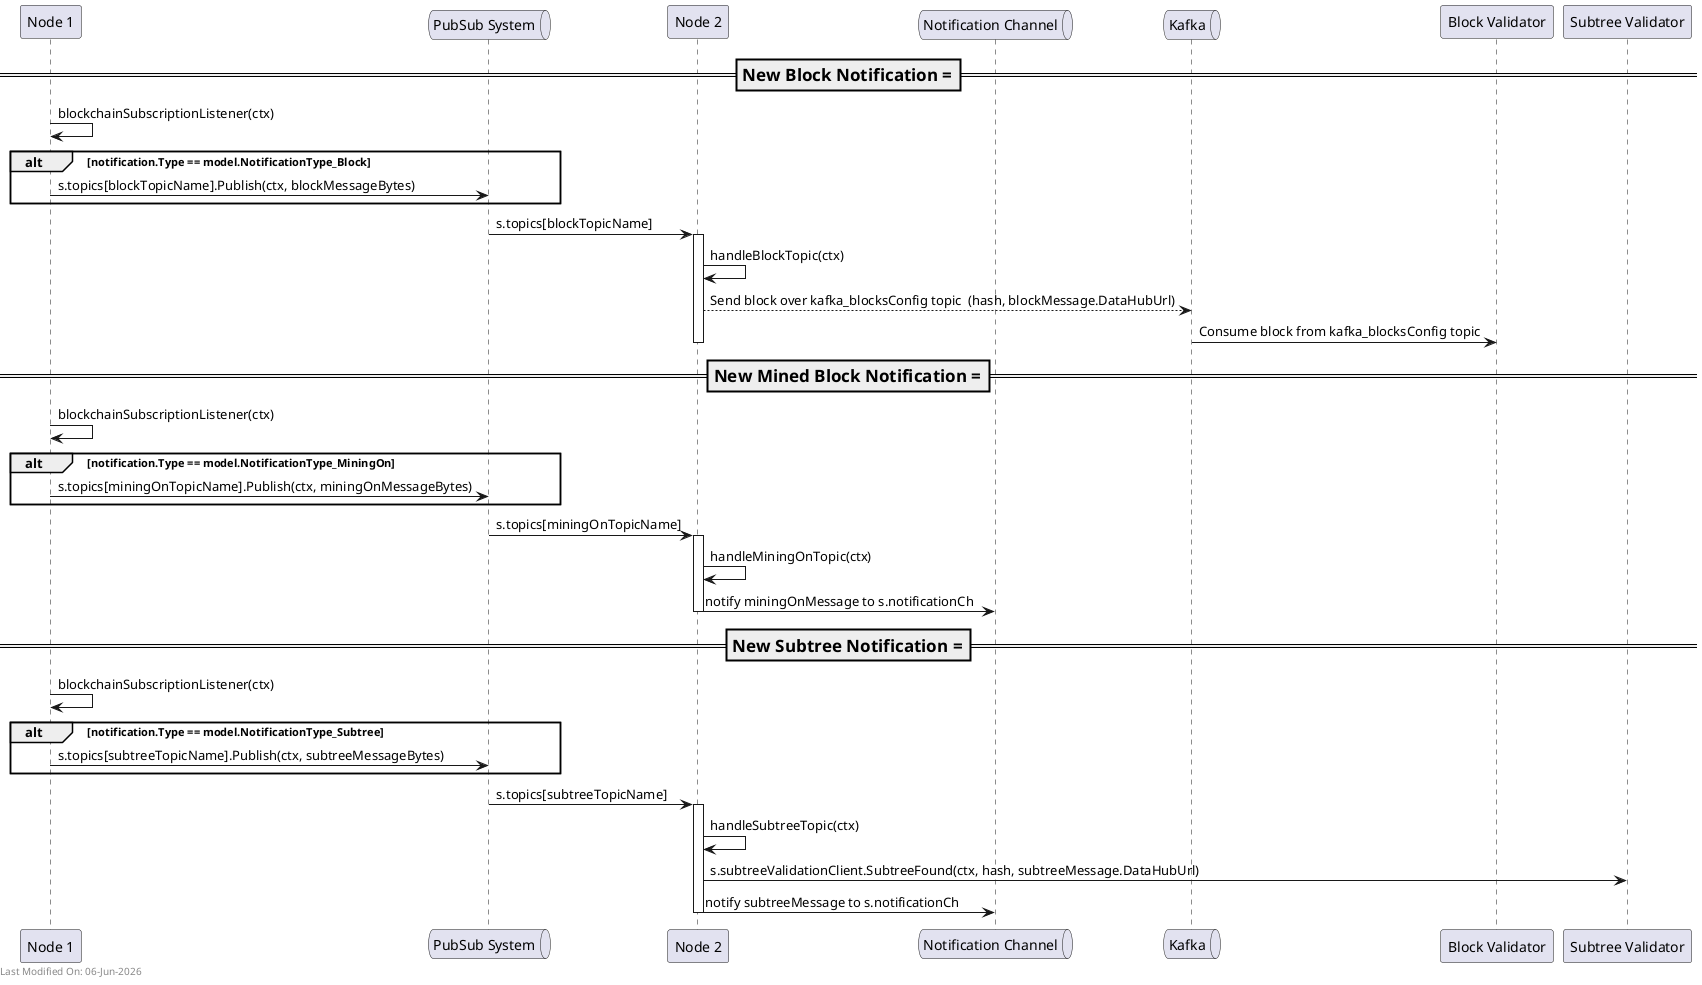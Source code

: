 @startuml

participant "Node 1" as Node1
queue "PubSub System" as PubSub
participant "Node 2" as Node2
queue "Notification Channel" as notificationChannel
queue "Kafka" as Kafka
participant "Block Validator" as BlockValidationClient
participant "Subtree Validator" as SubtreeValidationClient

=== New Block Notification ===
Node1 -> Node1: blockchainSubscriptionListener(ctx)
alt notification.Type == model.NotificationType_Block
    Node1 -> PubSub: s.topics[blockTopicName].Publish(ctx, blockMessageBytes)
end

PubSub -> Node2: s.topics[blockTopicName]
activate Node2
Node2 -> Node2: handleBlockTopic(ctx)
Node2 --> Kafka: Send block over kafka_blocksConfig topic  (hash, blockMessage.DataHubUrl)
Kafka -> BlockValidationClient: Consume block from kafka_blocksConfig topic
deactivate Node2

=== New Mined Block Notification ===
Node1 -> Node1: blockchainSubscriptionListener(ctx)
alt notification.Type == model.NotificationType_MiningOn
    Node1 -> PubSub: s.topics[miningOnTopicName].Publish(ctx, miningOnMessageBytes)
end

PubSub -> Node2: s.topics[miningOnTopicName]
activate Node2
Node2 -> Node2: handleMiningOnTopic(ctx)
Node2 -> notificationChannel: notify miningOnMessage to s.notificationCh
deactivate Node2

=== New Subtree Notification ===
Node1 -> Node1: blockchainSubscriptionListener(ctx)
alt notification.Type == model.NotificationType_Subtree
    Node1 -> PubSub: s.topics[subtreeTopicName].Publish(ctx, subtreeMessageBytes)
end

PubSub -> Node2: s.topics[subtreeTopicName]
activate Node2
Node2 -> Node2: handleSubtreeTopic(ctx)
Node2 -> SubtreeValidationClient: s.subtreeValidationClient.SubtreeFound(ctx, hash, subtreeMessage.DataHubUrl)
Node2 -> notificationChannel: notify subtreeMessage to s.notificationCh
deactivate Node2

left footer Last Modified On: %date("dd-MMM-yyyy")

@enduml
